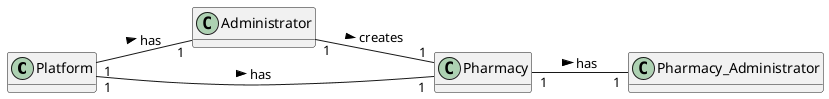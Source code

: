 @startuml
hide methods
left to right direction

class Platform {}

class Administrator {}

class Pharmacy {}

class Pharmacy_Administrator {}

Platform "1" -- "1" Administrator: has >
Platform "1" -- "1" Pharmacy: has >

Administrator "1" -- "1" Pharmacy: creates >

Pharmacy "1" -- "1" Pharmacy_Administrator: has >


@enduml